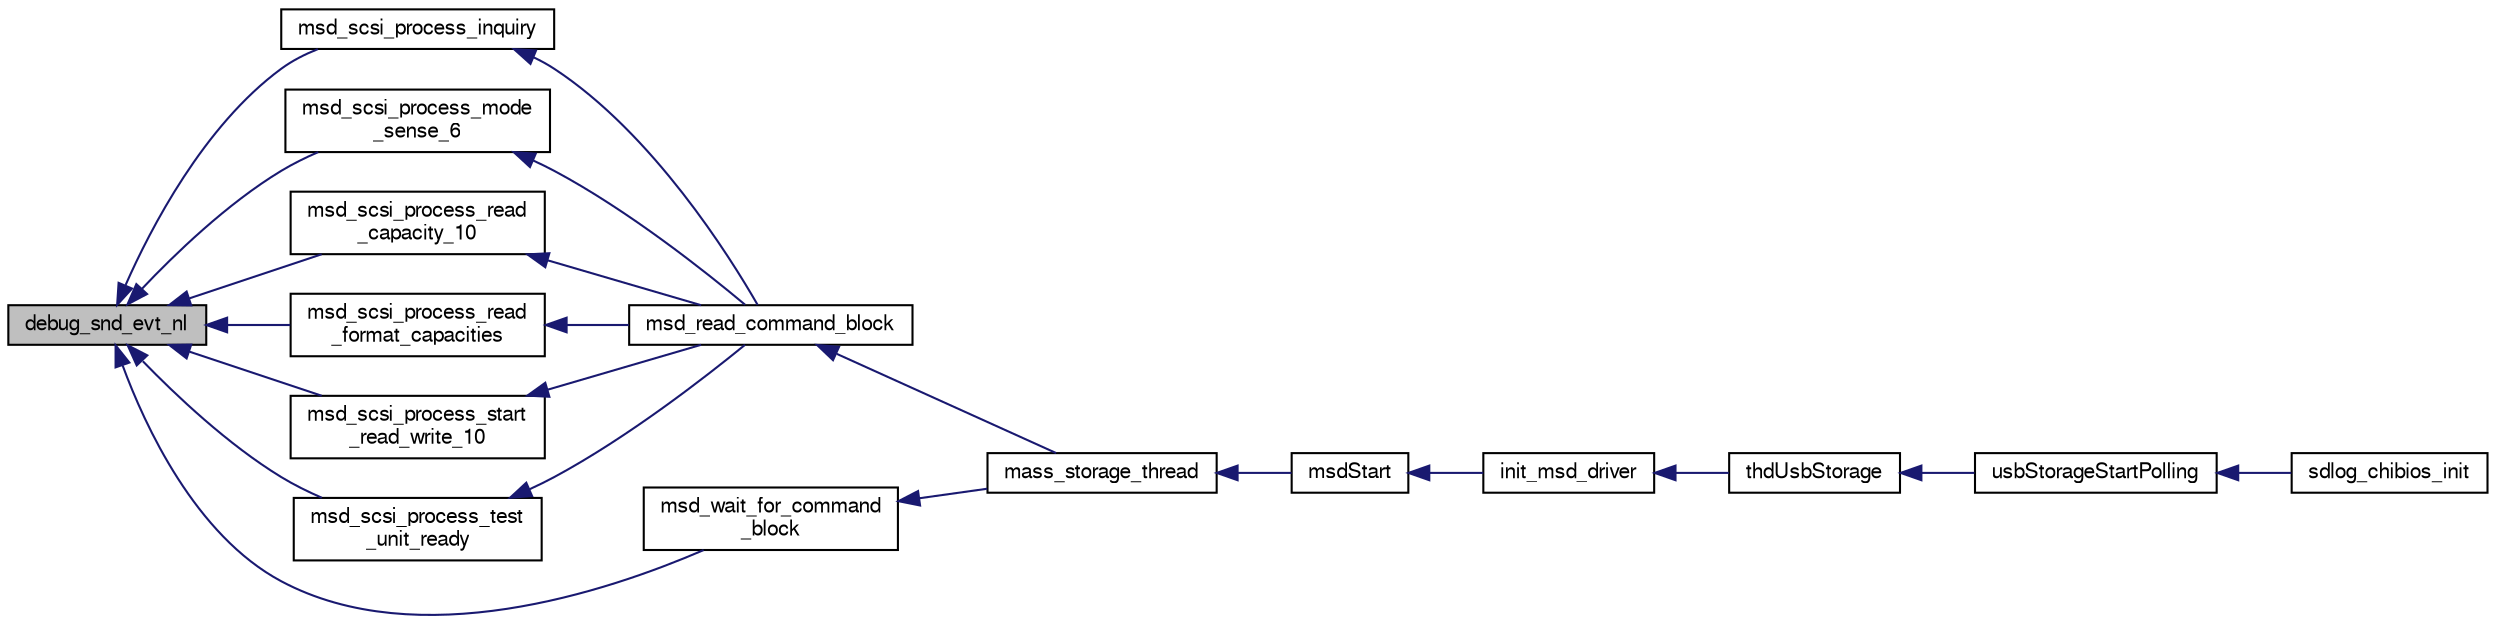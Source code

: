 digraph "debug_snd_evt_nl"
{
  edge [fontname="FreeSans",fontsize="10",labelfontname="FreeSans",labelfontsize="10"];
  node [fontname="FreeSans",fontsize="10",shape=record];
  rankdir="LR";
  Node1 [label="debug_snd_evt_nl",height=0.2,width=0.4,color="black", fillcolor="grey75", style="filled", fontcolor="black"];
  Node1 -> Node2 [dir="back",color="midnightblue",fontsize="10",style="solid",fontname="FreeSans"];
  Node2 [label="msd_scsi_process_inquiry",height=0.2,width=0.4,color="black", fillcolor="white", style="filled",URL="$usb__msd_8c.html#a48c18c077f1b99cd4f0530f8b02007fc",tooltip="Processes an INQUIRY SCSI command. "];
  Node2 -> Node3 [dir="back",color="midnightblue",fontsize="10",style="solid",fontname="FreeSans"];
  Node3 [label="msd_read_command_block",height=0.2,width=0.4,color="black", fillcolor="white", style="filled",URL="$usb__msd_8c.html#aae86072280e1c9c74809a1657712bc8b",tooltip="Reads a newly received command block. "];
  Node3 -> Node4 [dir="back",color="midnightblue",fontsize="10",style="solid",fontname="FreeSans"];
  Node4 [label="mass_storage_thread",height=0.2,width=0.4,color="black", fillcolor="white", style="filled",URL="$usb__msd_8c.html#afae8af1112e8706a2abac1033b431d1a",tooltip="Mass storage thread that processes commands. "];
  Node4 -> Node5 [dir="back",color="midnightblue",fontsize="10",style="solid",fontname="FreeSans"];
  Node5 [label="msdStart",height=0.2,width=0.4,color="black", fillcolor="white", style="filled",URL="$usb__msd_8h.html#a7889b266f8bf0e0063afd3546cd02439",tooltip="Starts a USB mass storage driver. "];
  Node5 -> Node6 [dir="back",color="midnightblue",fontsize="10",style="solid",fontname="FreeSans"];
  Node6 [label="init_msd_driver",height=0.2,width=0.4,color="black", fillcolor="white", style="filled",URL="$usb__msd_8h.html#a2c07ac4c24d02f56c726c38477e98b01"];
  Node6 -> Node7 [dir="back",color="midnightblue",fontsize="10",style="solid",fontname="FreeSans"];
  Node7 [label="thdUsbStorage",height=0.2,width=0.4,color="black", fillcolor="white", style="filled",URL="$usbStorage_8c.html#a03e36a472f457f472fc7031d798eac45"];
  Node7 -> Node8 [dir="back",color="midnightblue",fontsize="10",style="solid",fontname="FreeSans"];
  Node8 [label="usbStorageStartPolling",height=0.2,width=0.4,color="black", fillcolor="white", style="filled",URL="$usbStorage_8h.html#a12081a3972cd8a738a527d104c647665"];
  Node8 -> Node9 [dir="back",color="midnightblue",fontsize="10",style="solid",fontname="FreeSans"];
  Node9 [label="sdlog_chibios_init",height=0.2,width=0.4,color="black", fillcolor="white", style="filled",URL="$sdlog__chibios_8h.html#aeeba7682db35a9becddc07935f5d256a"];
  Node1 -> Node10 [dir="back",color="midnightblue",fontsize="10",style="solid",fontname="FreeSans"];
  Node10 [label="msd_scsi_process_mode\l_sense_6",height=0.2,width=0.4,color="black", fillcolor="white", style="filled",URL="$usb__msd_8c.html#a751915d3ec433652970157ec1602eab4",tooltip="Processes a MODE_SENSE_6 SCSI command. "];
  Node10 -> Node3 [dir="back",color="midnightblue",fontsize="10",style="solid",fontname="FreeSans"];
  Node1 -> Node11 [dir="back",color="midnightblue",fontsize="10",style="solid",fontname="FreeSans"];
  Node11 [label="msd_scsi_process_read\l_capacity_10",height=0.2,width=0.4,color="black", fillcolor="white", style="filled",URL="$usb__msd_8c.html#a8ebbd37f54610b397906cd1166e978b3",tooltip="Processes a READ_CAPACITY_10 SCSI command. "];
  Node11 -> Node3 [dir="back",color="midnightblue",fontsize="10",style="solid",fontname="FreeSans"];
  Node1 -> Node12 [dir="back",color="midnightblue",fontsize="10",style="solid",fontname="FreeSans"];
  Node12 [label="msd_scsi_process_read\l_format_capacities",height=0.2,width=0.4,color="black", fillcolor="white", style="filled",URL="$usb__msd_8c.html#accb6f6c3de04140ad134fa859874f48e",tooltip="Processes a READ_FORMAT_CAPACITIES SCSI command. "];
  Node12 -> Node3 [dir="back",color="midnightblue",fontsize="10",style="solid",fontname="FreeSans"];
  Node1 -> Node13 [dir="back",color="midnightblue",fontsize="10",style="solid",fontname="FreeSans"];
  Node13 [label="msd_scsi_process_start\l_read_write_10",height=0.2,width=0.4,color="black", fillcolor="white", style="filled",URL="$usb__msd_8c.html#a7da9e934287148f0383b353ea8418318",tooltip="Processes a READ_WRITE_10 SCSI command. "];
  Node13 -> Node3 [dir="back",color="midnightblue",fontsize="10",style="solid",fontname="FreeSans"];
  Node1 -> Node14 [dir="back",color="midnightblue",fontsize="10",style="solid",fontname="FreeSans"];
  Node14 [label="msd_scsi_process_test\l_unit_ready",height=0.2,width=0.4,color="black", fillcolor="white", style="filled",URL="$usb__msd_8c.html#ad782b2c1e3b1a66863b39eab0a301b2d",tooltip="Processes a TEST_UNIT_READY SCSI command. "];
  Node14 -> Node3 [dir="back",color="midnightblue",fontsize="10",style="solid",fontname="FreeSans"];
  Node1 -> Node15 [dir="back",color="midnightblue",fontsize="10",style="solid",fontname="FreeSans"];
  Node15 [label="msd_wait_for_command\l_block",height=0.2,width=0.4,color="black", fillcolor="white", style="filled",URL="$usb__msd_8c.html#aa1850fad33df3daf4aee4757e87be5b3",tooltip="Waits for a new command block. "];
  Node15 -> Node4 [dir="back",color="midnightblue",fontsize="10",style="solid",fontname="FreeSans"];
}
